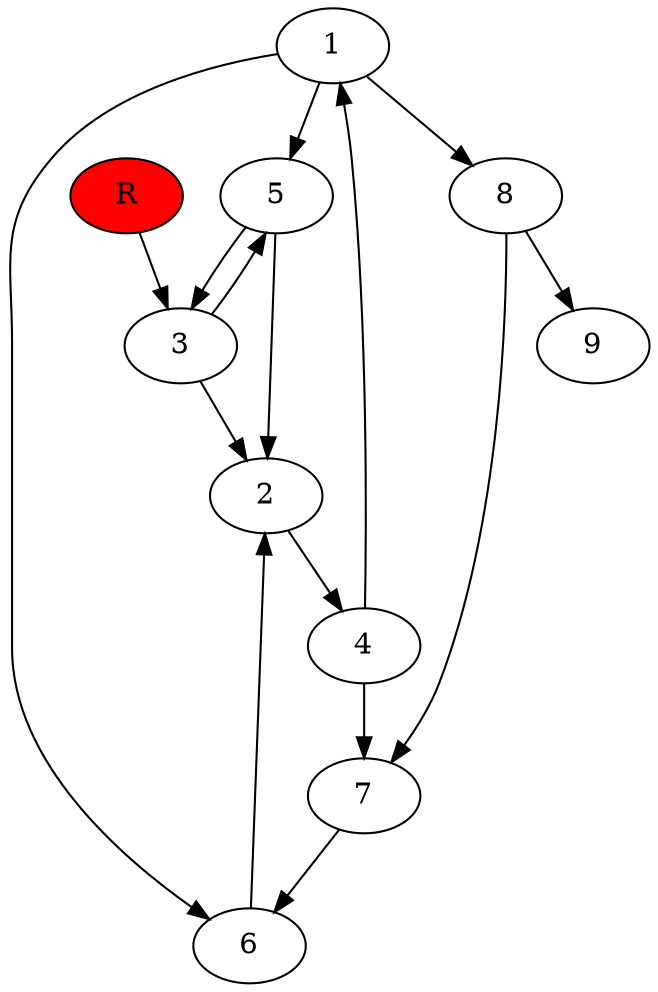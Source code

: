 digraph prb37105 {
	1
	2
	3
	4
	5
	6
	7
	8
	R [fillcolor="#ff0000" style=filled]
	1 -> 5
	1 -> 6
	1 -> 8
	2 -> 4
	3 -> 2
	3 -> 5
	4 -> 1
	4 -> 7
	5 -> 2
	5 -> 3
	6 -> 2
	7 -> 6
	8 -> 7
	8 -> 9
	R -> 3
}
